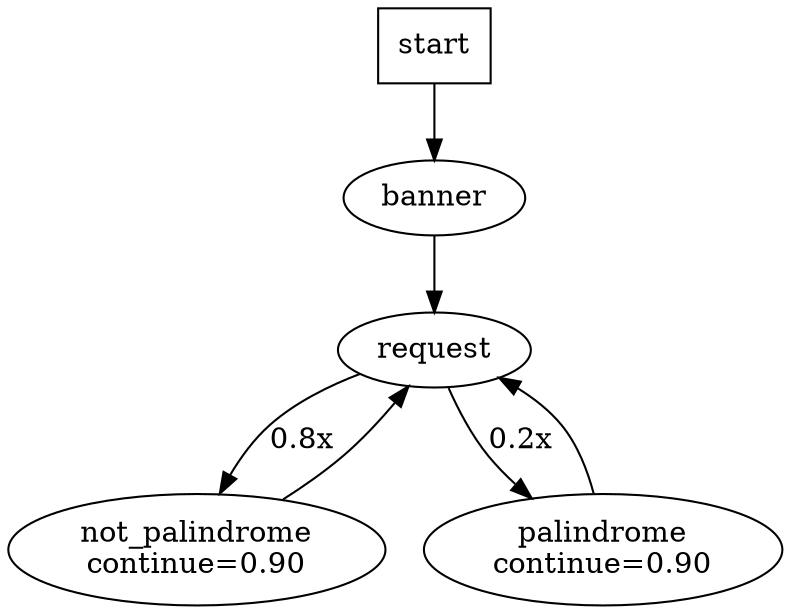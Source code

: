 digraph G {
    start [label="start", shape=box];
    banner [label="banner"];
    not_palindrome [label="not_palindrome\ncontinue=0.90"];
    palindrome [label="palindrome\ncontinue=0.90"];
    request [label="request"];
    start -> banner;
    banner -> request;
    not_palindrome -> request;
    palindrome -> request;
    request -> palindrome [label="0.2x"];
    request -> not_palindrome [label="0.8x"];
}